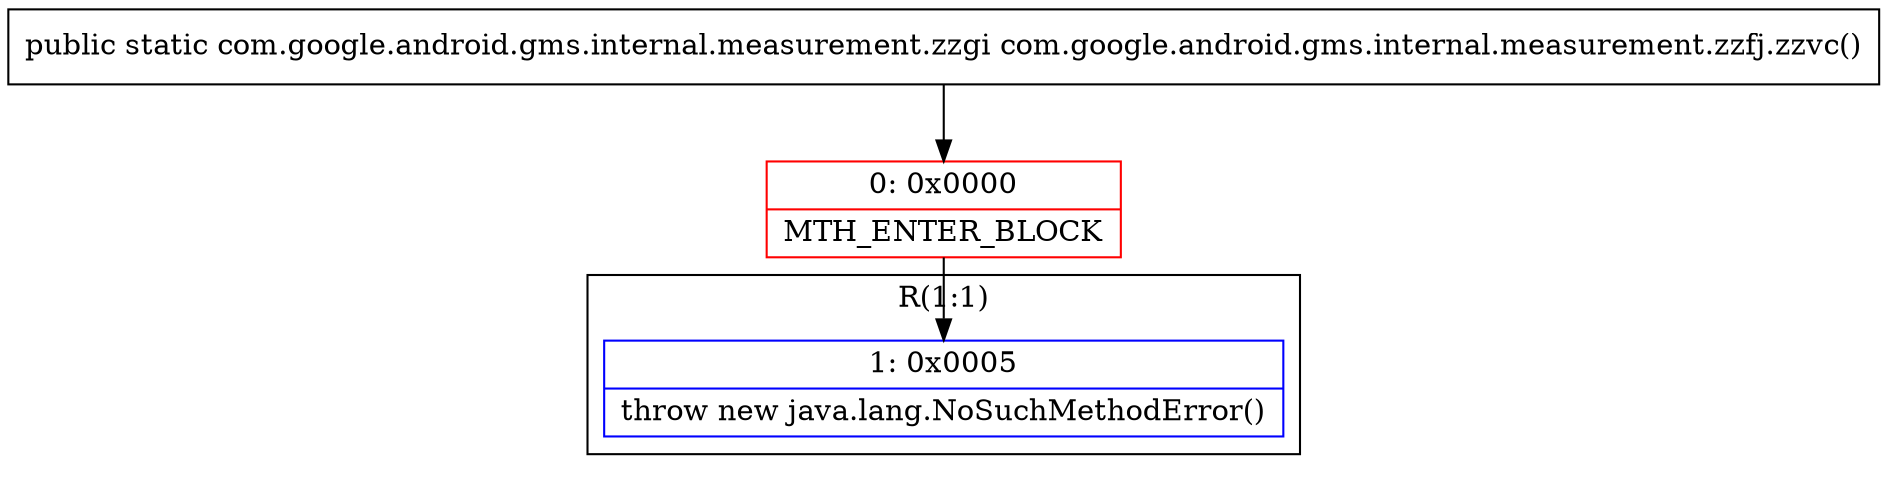 digraph "CFG forcom.google.android.gms.internal.measurement.zzfj.zzvc()Lcom\/google\/android\/gms\/internal\/measurement\/zzgi;" {
subgraph cluster_Region_788039907 {
label = "R(1:1)";
node [shape=record,color=blue];
Node_1 [shape=record,label="{1\:\ 0x0005|throw new java.lang.NoSuchMethodError()\l}"];
}
Node_0 [shape=record,color=red,label="{0\:\ 0x0000|MTH_ENTER_BLOCK\l}"];
MethodNode[shape=record,label="{public static com.google.android.gms.internal.measurement.zzgi com.google.android.gms.internal.measurement.zzfj.zzvc() }"];
MethodNode -> Node_0;
Node_0 -> Node_1;
}

